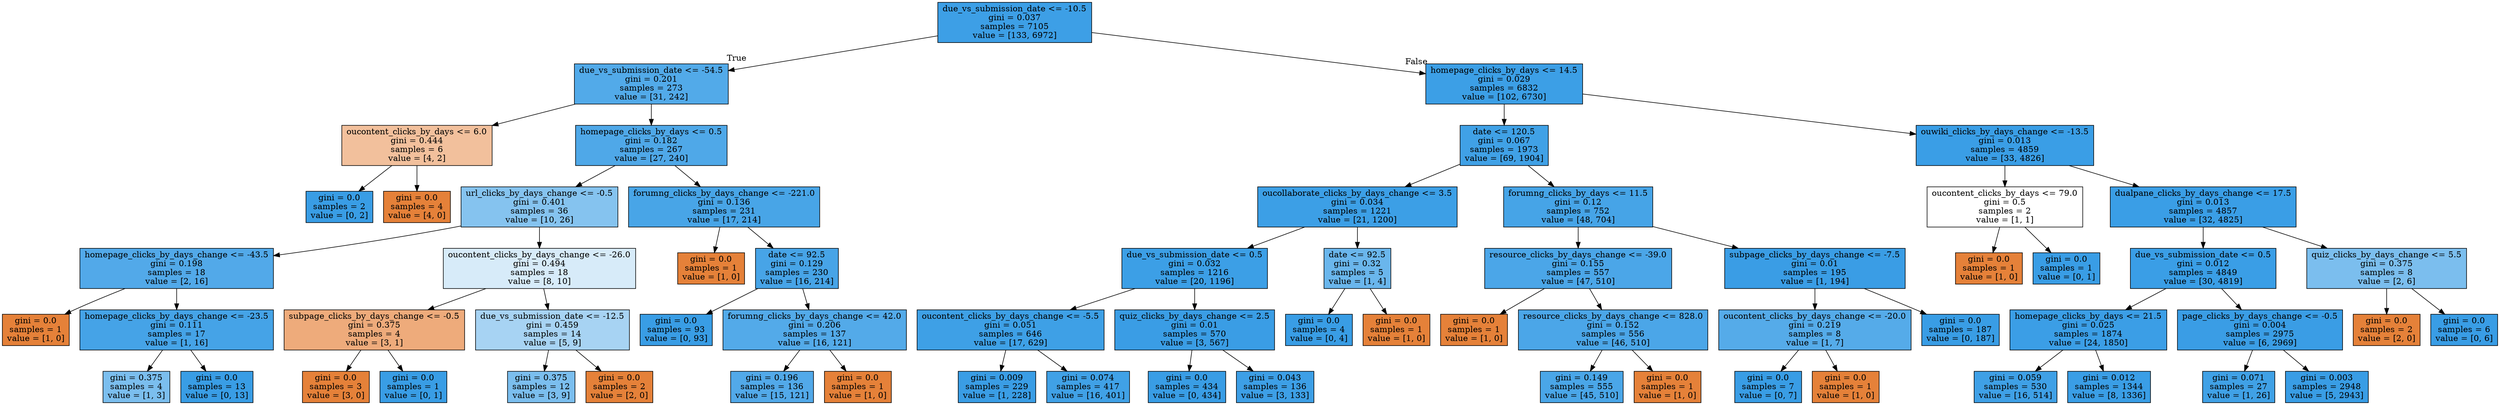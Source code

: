 digraph Tree {
node [shape=box, style="filled", color="black"] ;
0 [label="due_vs_submission_date <= -10.5\ngini = 0.037\nsamples = 7105\nvalue = [133, 6972]", fillcolor="#399de5fa"] ;
1 [label="due_vs_submission_date <= -54.5\ngini = 0.201\nsamples = 273\nvalue = [31, 242]", fillcolor="#399de5de"] ;
0 -> 1 [labeldistance=2.5, labelangle=45, headlabel="True"] ;
2 [label="oucontent_clicks_by_days <= 6.0\ngini = 0.444\nsamples = 6\nvalue = [4, 2]", fillcolor="#e581397f"] ;
1 -> 2 ;
3 [label="gini = 0.0\nsamples = 2\nvalue = [0, 2]", fillcolor="#399de5ff"] ;
2 -> 3 ;
4 [label="gini = 0.0\nsamples = 4\nvalue = [4, 0]", fillcolor="#e58139ff"] ;
2 -> 4 ;
5 [label="homepage_clicks_by_days <= 0.5\ngini = 0.182\nsamples = 267\nvalue = [27, 240]", fillcolor="#399de5e2"] ;
1 -> 5 ;
6 [label="url_clicks_by_days_change <= -0.5\ngini = 0.401\nsamples = 36\nvalue = [10, 26]", fillcolor="#399de59d"] ;
5 -> 6 ;
7 [label="homepage_clicks_by_days_change <= -43.5\ngini = 0.198\nsamples = 18\nvalue = [2, 16]", fillcolor="#399de5df"] ;
6 -> 7 ;
8 [label="gini = 0.0\nsamples = 1\nvalue = [1, 0]", fillcolor="#e58139ff"] ;
7 -> 8 ;
9 [label="homepage_clicks_by_days_change <= -23.5\ngini = 0.111\nsamples = 17\nvalue = [1, 16]", fillcolor="#399de5ef"] ;
7 -> 9 ;
10 [label="gini = 0.375\nsamples = 4\nvalue = [1, 3]", fillcolor="#399de5aa"] ;
9 -> 10 ;
11 [label="gini = 0.0\nsamples = 13\nvalue = [0, 13]", fillcolor="#399de5ff"] ;
9 -> 11 ;
12 [label="oucontent_clicks_by_days_change <= -26.0\ngini = 0.494\nsamples = 18\nvalue = [8, 10]", fillcolor="#399de533"] ;
6 -> 12 ;
13 [label="subpage_clicks_by_days_change <= -0.5\ngini = 0.375\nsamples = 4\nvalue = [3, 1]", fillcolor="#e58139aa"] ;
12 -> 13 ;
14 [label="gini = 0.0\nsamples = 3\nvalue = [3, 0]", fillcolor="#e58139ff"] ;
13 -> 14 ;
15 [label="gini = 0.0\nsamples = 1\nvalue = [0, 1]", fillcolor="#399de5ff"] ;
13 -> 15 ;
16 [label="due_vs_submission_date <= -12.5\ngini = 0.459\nsamples = 14\nvalue = [5, 9]", fillcolor="#399de571"] ;
12 -> 16 ;
17 [label="gini = 0.375\nsamples = 12\nvalue = [3, 9]", fillcolor="#399de5aa"] ;
16 -> 17 ;
18 [label="gini = 0.0\nsamples = 2\nvalue = [2, 0]", fillcolor="#e58139ff"] ;
16 -> 18 ;
19 [label="forumng_clicks_by_days_change <= -221.0\ngini = 0.136\nsamples = 231\nvalue = [17, 214]", fillcolor="#399de5eb"] ;
5 -> 19 ;
20 [label="gini = 0.0\nsamples = 1\nvalue = [1, 0]", fillcolor="#e58139ff"] ;
19 -> 20 ;
21 [label="date <= 92.5\ngini = 0.129\nsamples = 230\nvalue = [16, 214]", fillcolor="#399de5ec"] ;
19 -> 21 ;
22 [label="gini = 0.0\nsamples = 93\nvalue = [0, 93]", fillcolor="#399de5ff"] ;
21 -> 22 ;
23 [label="forumng_clicks_by_days_change <= 42.0\ngini = 0.206\nsamples = 137\nvalue = [16, 121]", fillcolor="#399de5dd"] ;
21 -> 23 ;
24 [label="gini = 0.196\nsamples = 136\nvalue = [15, 121]", fillcolor="#399de5df"] ;
23 -> 24 ;
25 [label="gini = 0.0\nsamples = 1\nvalue = [1, 0]", fillcolor="#e58139ff"] ;
23 -> 25 ;
26 [label="homepage_clicks_by_days <= 14.5\ngini = 0.029\nsamples = 6832\nvalue = [102, 6730]", fillcolor="#399de5fb"] ;
0 -> 26 [labeldistance=2.5, labelangle=-45, headlabel="False"] ;
27 [label="date <= 120.5\ngini = 0.067\nsamples = 1973\nvalue = [69, 1904]", fillcolor="#399de5f6"] ;
26 -> 27 ;
28 [label="oucollaborate_clicks_by_days_change <= 3.5\ngini = 0.034\nsamples = 1221\nvalue = [21, 1200]", fillcolor="#399de5fb"] ;
27 -> 28 ;
29 [label="due_vs_submission_date <= 0.5\ngini = 0.032\nsamples = 1216\nvalue = [20, 1196]", fillcolor="#399de5fb"] ;
28 -> 29 ;
30 [label="oucontent_clicks_by_days_change <= -5.5\ngini = 0.051\nsamples = 646\nvalue = [17, 629]", fillcolor="#399de5f8"] ;
29 -> 30 ;
31 [label="gini = 0.009\nsamples = 229\nvalue = [1, 228]", fillcolor="#399de5fe"] ;
30 -> 31 ;
32 [label="gini = 0.074\nsamples = 417\nvalue = [16, 401]", fillcolor="#399de5f5"] ;
30 -> 32 ;
33 [label="quiz_clicks_by_days_change <= 2.5\ngini = 0.01\nsamples = 570\nvalue = [3, 567]", fillcolor="#399de5fe"] ;
29 -> 33 ;
34 [label="gini = 0.0\nsamples = 434\nvalue = [0, 434]", fillcolor="#399de5ff"] ;
33 -> 34 ;
35 [label="gini = 0.043\nsamples = 136\nvalue = [3, 133]", fillcolor="#399de5f9"] ;
33 -> 35 ;
36 [label="date <= 92.5\ngini = 0.32\nsamples = 5\nvalue = [1, 4]", fillcolor="#399de5bf"] ;
28 -> 36 ;
37 [label="gini = 0.0\nsamples = 4\nvalue = [0, 4]", fillcolor="#399de5ff"] ;
36 -> 37 ;
38 [label="gini = 0.0\nsamples = 1\nvalue = [1, 0]", fillcolor="#e58139ff"] ;
36 -> 38 ;
39 [label="forumng_clicks_by_days <= 11.5\ngini = 0.12\nsamples = 752\nvalue = [48, 704]", fillcolor="#399de5ee"] ;
27 -> 39 ;
40 [label="resource_clicks_by_days_change <= -39.0\ngini = 0.155\nsamples = 557\nvalue = [47, 510]", fillcolor="#399de5e7"] ;
39 -> 40 ;
41 [label="gini = 0.0\nsamples = 1\nvalue = [1, 0]", fillcolor="#e58139ff"] ;
40 -> 41 ;
42 [label="resource_clicks_by_days_change <= 828.0\ngini = 0.152\nsamples = 556\nvalue = [46, 510]", fillcolor="#399de5e8"] ;
40 -> 42 ;
43 [label="gini = 0.149\nsamples = 555\nvalue = [45, 510]", fillcolor="#399de5e9"] ;
42 -> 43 ;
44 [label="gini = 0.0\nsamples = 1\nvalue = [1, 0]", fillcolor="#e58139ff"] ;
42 -> 44 ;
45 [label="subpage_clicks_by_days_change <= -7.5\ngini = 0.01\nsamples = 195\nvalue = [1, 194]", fillcolor="#399de5fe"] ;
39 -> 45 ;
46 [label="oucontent_clicks_by_days_change <= -20.0\ngini = 0.219\nsamples = 8\nvalue = [1, 7]", fillcolor="#399de5db"] ;
45 -> 46 ;
47 [label="gini = 0.0\nsamples = 7\nvalue = [0, 7]", fillcolor="#399de5ff"] ;
46 -> 47 ;
48 [label="gini = 0.0\nsamples = 1\nvalue = [1, 0]", fillcolor="#e58139ff"] ;
46 -> 48 ;
49 [label="gini = 0.0\nsamples = 187\nvalue = [0, 187]", fillcolor="#399de5ff"] ;
45 -> 49 ;
50 [label="ouwiki_clicks_by_days_change <= -13.5\ngini = 0.013\nsamples = 4859\nvalue = [33, 4826]", fillcolor="#399de5fd"] ;
26 -> 50 ;
51 [label="oucontent_clicks_by_days <= 79.0\ngini = 0.5\nsamples = 2\nvalue = [1, 1]", fillcolor="#e5813900"] ;
50 -> 51 ;
52 [label="gini = 0.0\nsamples = 1\nvalue = [1, 0]", fillcolor="#e58139ff"] ;
51 -> 52 ;
53 [label="gini = 0.0\nsamples = 1\nvalue = [0, 1]", fillcolor="#399de5ff"] ;
51 -> 53 ;
54 [label="dualpane_clicks_by_days_change <= 17.5\ngini = 0.013\nsamples = 4857\nvalue = [32, 4825]", fillcolor="#399de5fd"] ;
50 -> 54 ;
55 [label="due_vs_submission_date <= 0.5\ngini = 0.012\nsamples = 4849\nvalue = [30, 4819]", fillcolor="#399de5fd"] ;
54 -> 55 ;
56 [label="homepage_clicks_by_days <= 21.5\ngini = 0.025\nsamples = 1874\nvalue = [24, 1850]", fillcolor="#399de5fc"] ;
55 -> 56 ;
57 [label="gini = 0.059\nsamples = 530\nvalue = [16, 514]", fillcolor="#399de5f7"] ;
56 -> 57 ;
58 [label="gini = 0.012\nsamples = 1344\nvalue = [8, 1336]", fillcolor="#399de5fd"] ;
56 -> 58 ;
59 [label="page_clicks_by_days_change <= -0.5\ngini = 0.004\nsamples = 2975\nvalue = [6, 2969]", fillcolor="#399de5fe"] ;
55 -> 59 ;
60 [label="gini = 0.071\nsamples = 27\nvalue = [1, 26]", fillcolor="#399de5f5"] ;
59 -> 60 ;
61 [label="gini = 0.003\nsamples = 2948\nvalue = [5, 2943]", fillcolor="#399de5ff"] ;
59 -> 61 ;
62 [label="quiz_clicks_by_days_change <= 5.5\ngini = 0.375\nsamples = 8\nvalue = [2, 6]", fillcolor="#399de5aa"] ;
54 -> 62 ;
63 [label="gini = 0.0\nsamples = 2\nvalue = [2, 0]", fillcolor="#e58139ff"] ;
62 -> 63 ;
64 [label="gini = 0.0\nsamples = 6\nvalue = [0, 6]", fillcolor="#399de5ff"] ;
62 -> 64 ;
}